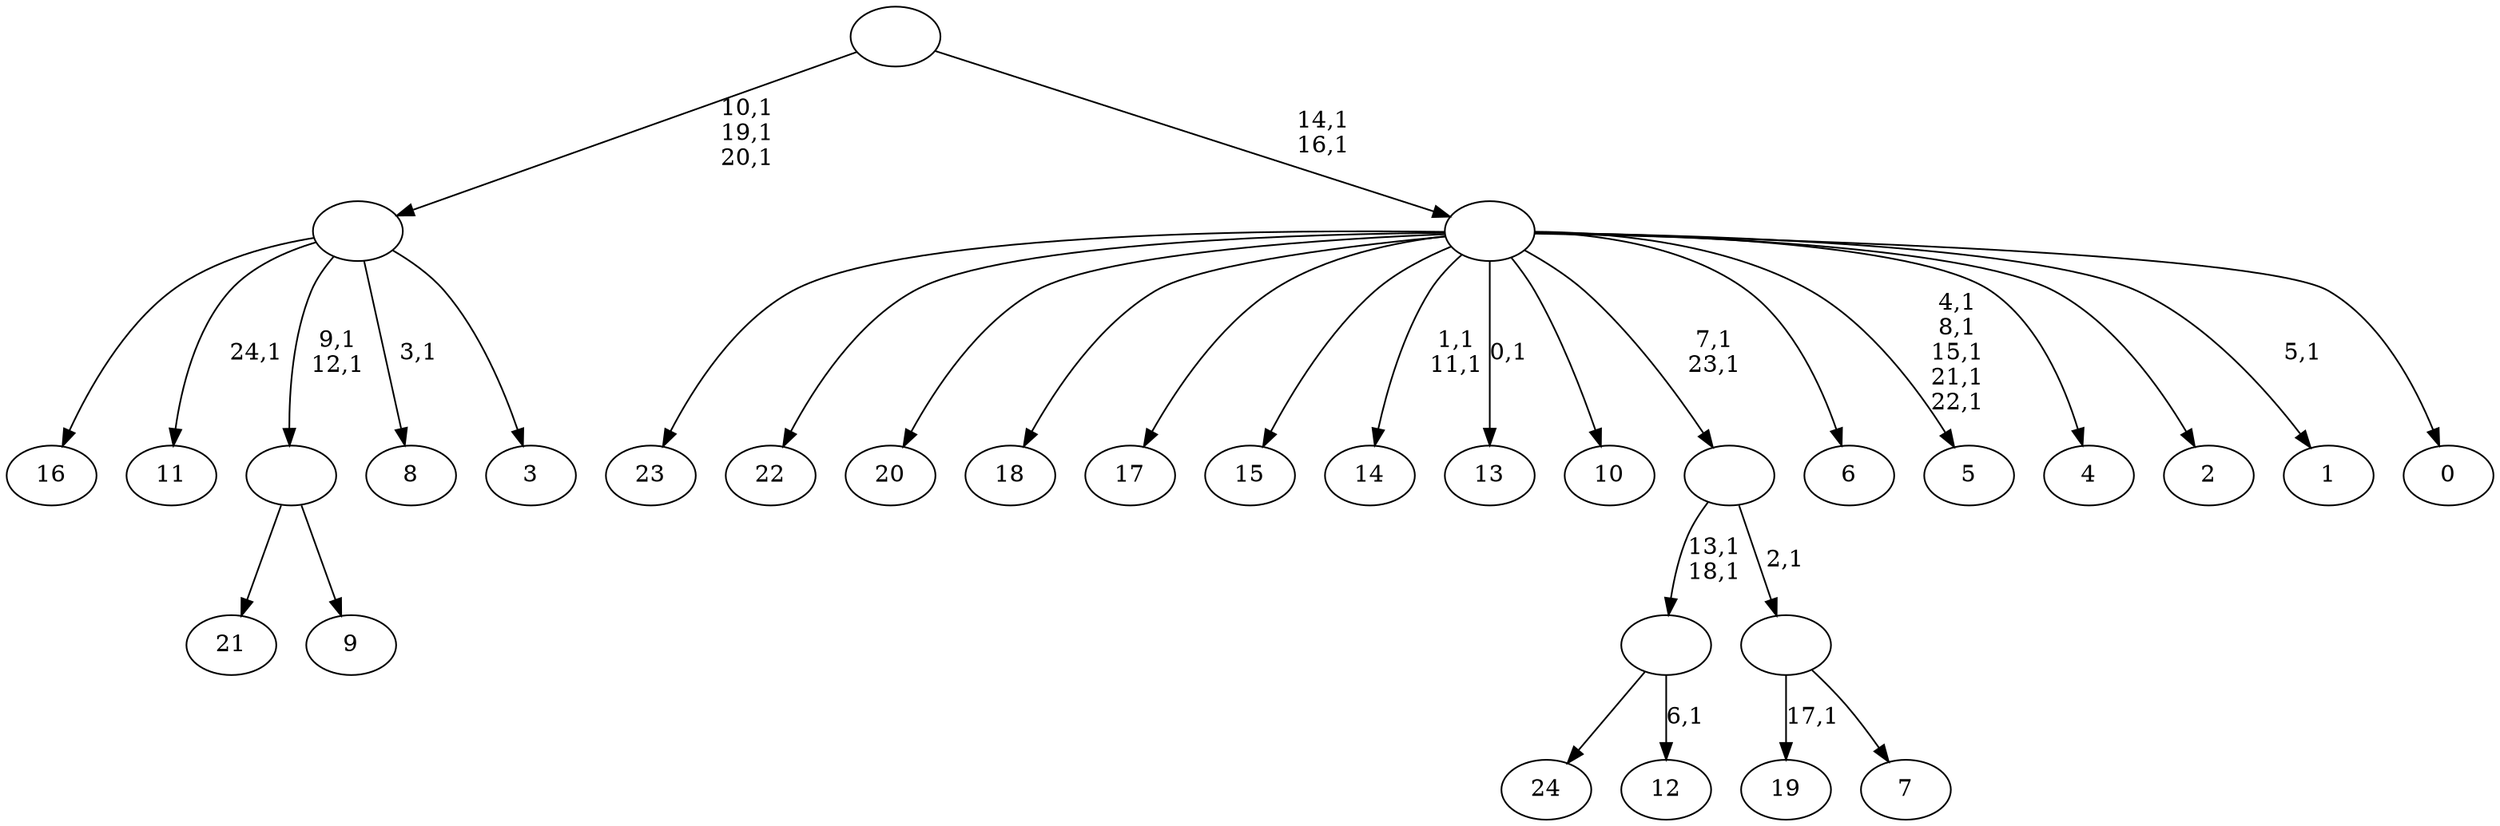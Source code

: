 digraph T {
	50 [label="24"]
	49 [label="23"]
	48 [label="22"]
	47 [label="21"]
	46 [label="20"]
	45 [label="19"]
	43 [label="18"]
	42 [label="17"]
	41 [label="16"]
	40 [label="15"]
	39 [label="14"]
	36 [label="13"]
	34 [label="12"]
	32 [label=""]
	30 [label="11"]
	28 [label="10"]
	27 [label="9"]
	26 [label=""]
	24 [label="8"]
	22 [label="7"]
	21 [label=""]
	20 [label=""]
	18 [label="6"]
	17 [label="5"]
	11 [label="4"]
	10 [label="3"]
	9 [label=""]
	6 [label="2"]
	5 [label="1"]
	3 [label="0"]
	2 [label=""]
	0 [label=""]
	32 -> 34 [label="6,1"]
	32 -> 50 [label=""]
	26 -> 47 [label=""]
	26 -> 27 [label=""]
	21 -> 45 [label="17,1"]
	21 -> 22 [label=""]
	20 -> 32 [label="13,1\n18,1"]
	20 -> 21 [label="2,1"]
	9 -> 24 [label="3,1"]
	9 -> 26 [label="9,1\n12,1"]
	9 -> 30 [label="24,1"]
	9 -> 41 [label=""]
	9 -> 10 [label=""]
	2 -> 5 [label="5,1"]
	2 -> 17 [label="4,1\n8,1\n15,1\n21,1\n22,1"]
	2 -> 20 [label="7,1\n23,1"]
	2 -> 36 [label="0,1"]
	2 -> 39 [label="1,1\n11,1"]
	2 -> 49 [label=""]
	2 -> 48 [label=""]
	2 -> 46 [label=""]
	2 -> 43 [label=""]
	2 -> 42 [label=""]
	2 -> 40 [label=""]
	2 -> 28 [label=""]
	2 -> 18 [label=""]
	2 -> 11 [label=""]
	2 -> 6 [label=""]
	2 -> 3 [label=""]
	0 -> 2 [label="14,1\n16,1"]
	0 -> 9 [label="10,1\n19,1\n20,1"]
}
